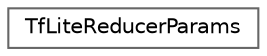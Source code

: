 digraph "Graphical Class Hierarchy"
{
 // LATEX_PDF_SIZE
  bgcolor="transparent";
  edge [fontname=Helvetica,fontsize=10,labelfontname=Helvetica,labelfontsize=10];
  node [fontname=Helvetica,fontsize=10,shape=box,height=0.2,width=0.4];
  rankdir="LR";
  Node0 [id="Node000000",label="TfLiteReducerParams",height=0.2,width=0.4,color="grey40", fillcolor="white", style="filled",URL="$struct_tf_lite_reducer_params.html",tooltip=" "];
}
